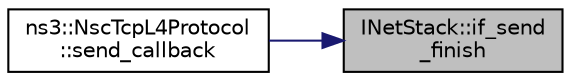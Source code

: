 digraph "INetStack::if_send_finish"
{
 // LATEX_PDF_SIZE
  edge [fontname="Helvetica",fontsize="10",labelfontname="Helvetica",labelfontsize="10"];
  node [fontname="Helvetica",fontsize="10",shape=record];
  rankdir="RL";
  Node1 [label="INetStack::if_send\l_finish",height=0.2,width=0.4,color="black", fillcolor="grey75", style="filled", fontcolor="black",tooltip="Signal the completion of send procedure to the NSC network stack."];
  Node1 -> Node2 [dir="back",color="midnightblue",fontsize="10",style="solid",fontname="Helvetica"];
  Node2 [label="ns3::NscTcpL4Protocol\l::send_callback",height=0.2,width=0.4,color="black", fillcolor="white", style="filled",URL="$classns3_1_1_nsc_tcp_l4_protocol.html#a70989e2cc0ea4651fb8a3d24bd9b07a8",tooltip="Invoked by NSCs 'ethernet driver' to re-inject a packet into ns-3."];
}
